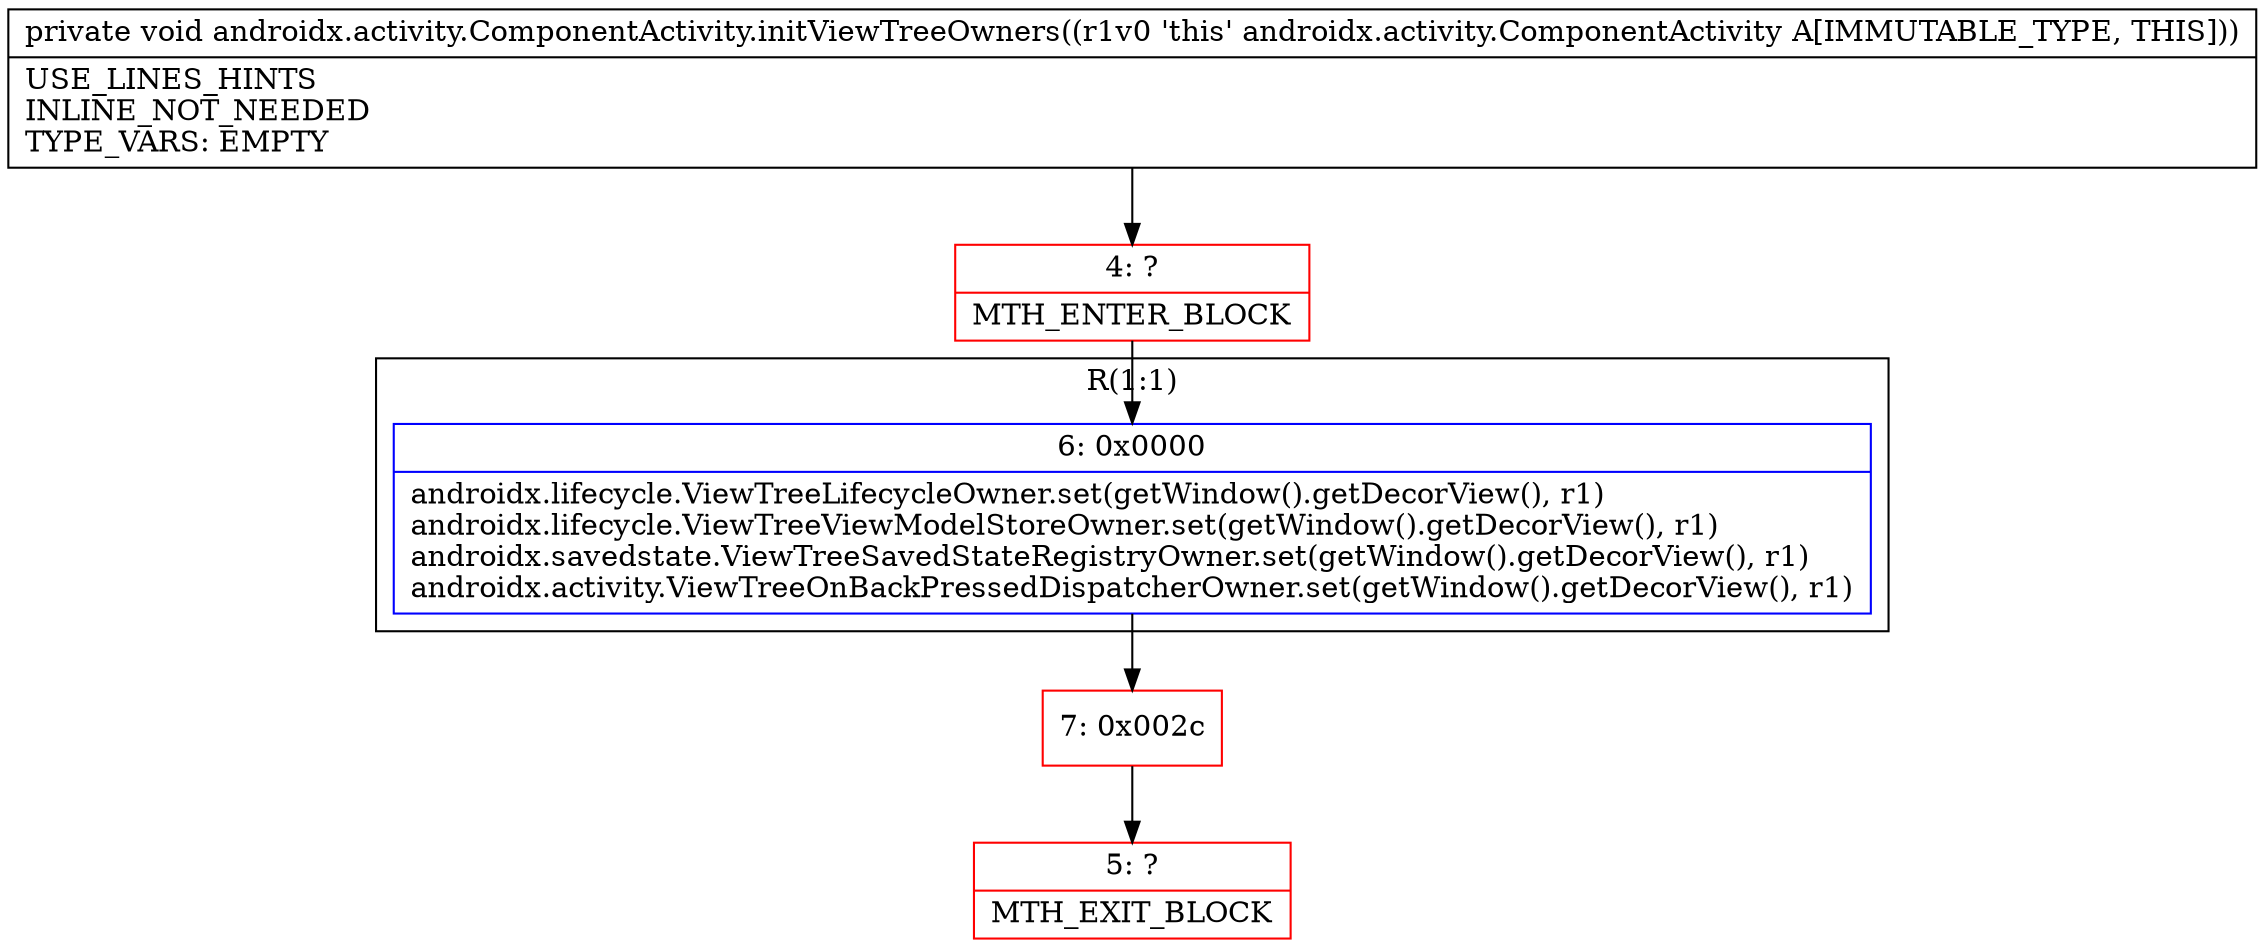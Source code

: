 digraph "CFG forandroidx.activity.ComponentActivity.initViewTreeOwners()V" {
subgraph cluster_Region_261008676 {
label = "R(1:1)";
node [shape=record,color=blue];
Node_6 [shape=record,label="{6\:\ 0x0000|androidx.lifecycle.ViewTreeLifecycleOwner.set(getWindow().getDecorView(), r1)\landroidx.lifecycle.ViewTreeViewModelStoreOwner.set(getWindow().getDecorView(), r1)\landroidx.savedstate.ViewTreeSavedStateRegistryOwner.set(getWindow().getDecorView(), r1)\landroidx.activity.ViewTreeOnBackPressedDispatcherOwner.set(getWindow().getDecorView(), r1)\l}"];
}
Node_4 [shape=record,color=red,label="{4\:\ ?|MTH_ENTER_BLOCK\l}"];
Node_7 [shape=record,color=red,label="{7\:\ 0x002c}"];
Node_5 [shape=record,color=red,label="{5\:\ ?|MTH_EXIT_BLOCK\l}"];
MethodNode[shape=record,label="{private void androidx.activity.ComponentActivity.initViewTreeOwners((r1v0 'this' androidx.activity.ComponentActivity A[IMMUTABLE_TYPE, THIS]))  | USE_LINES_HINTS\lINLINE_NOT_NEEDED\lTYPE_VARS: EMPTY\l}"];
MethodNode -> Node_4;Node_6 -> Node_7;
Node_4 -> Node_6;
Node_7 -> Node_5;
}

